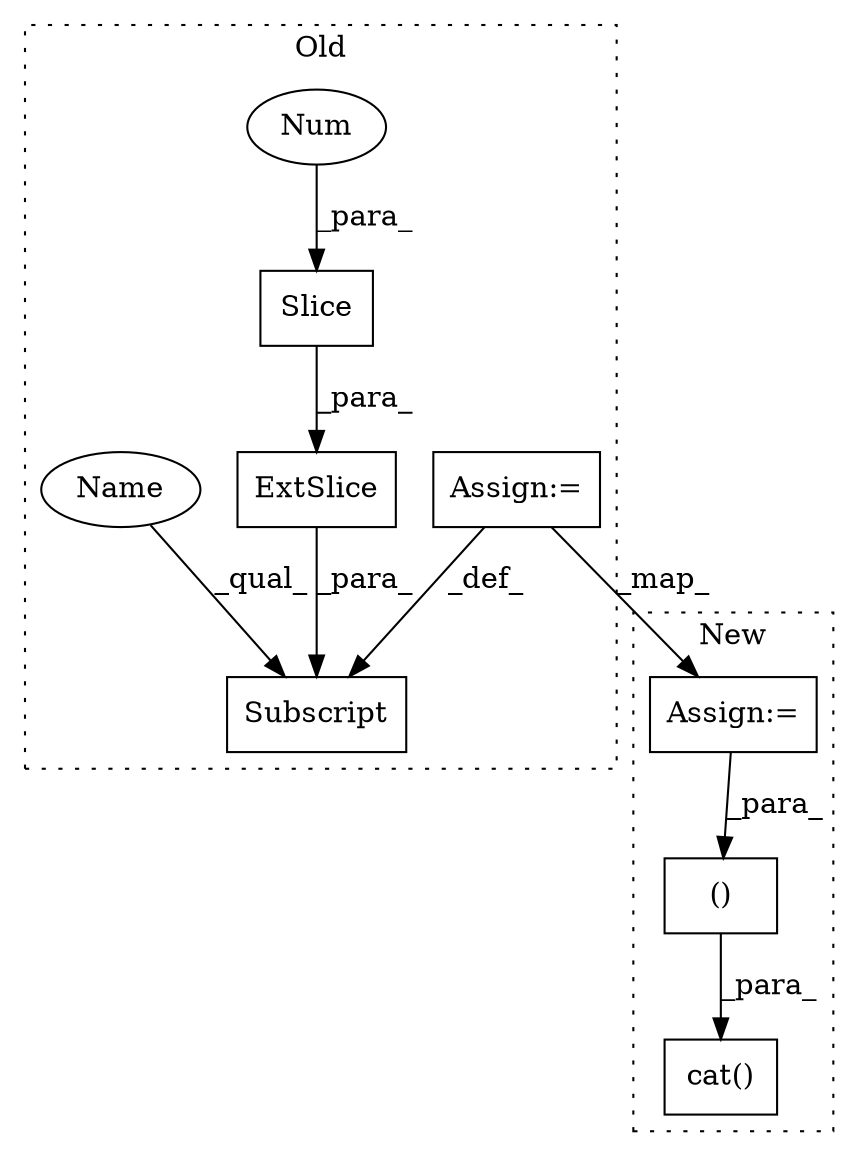 digraph G {
subgraph cluster0 {
1 [label="Slice" a="80" s="7341" l="1" shape="box"];
3 [label="Num" a="76" s="7342" l="2" shape="ellipse"];
4 [label="Subscript" a="63" s="7325,0" l="20,0" shape="box"];
5 [label="ExtSlice" a="85" s="7325" l="10" shape="box"];
8 [label="Assign:=" a="68" s="7345" l="3" shape="box"];
9 [label="Name" a="87" s="7325" l="10" shape="ellipse"];
label = "Old";
style="dotted";
}
subgraph cluster1 {
2 [label="cat()" a="75" s="7706,7728" l="10,9" shape="box"];
6 [label="()" a="54" s="7721" l="6" shape="box"];
7 [label="Assign:=" a="68" s="7546" l="3" shape="box"];
label = "New";
style="dotted";
}
1 -> 5 [label="_para_"];
3 -> 1 [label="_para_"];
5 -> 4 [label="_para_"];
6 -> 2 [label="_para_"];
7 -> 6 [label="_para_"];
8 -> 7 [label="_map_"];
8 -> 4 [label="_def_"];
9 -> 4 [label="_qual_"];
}